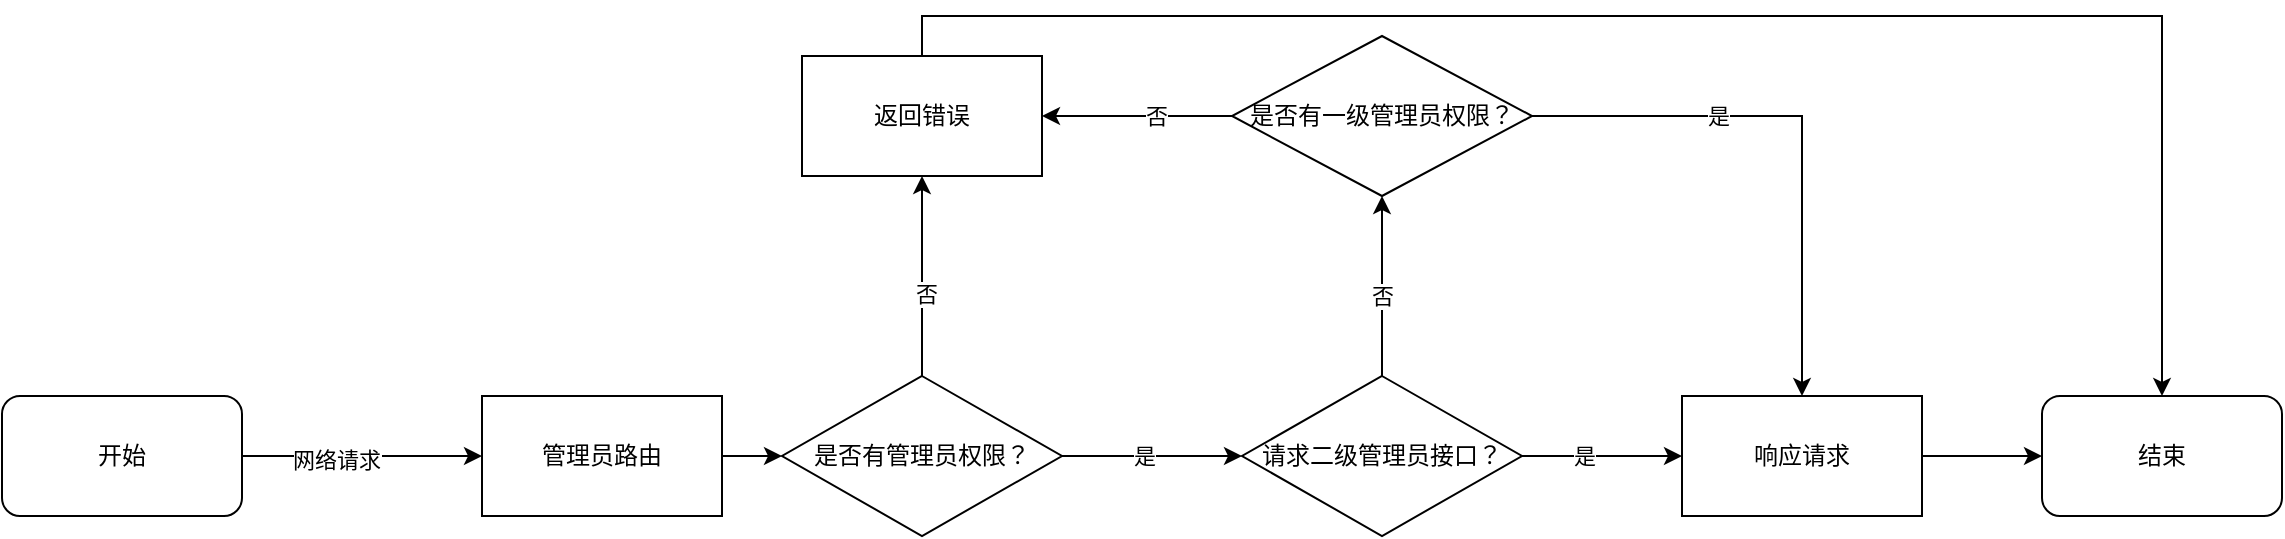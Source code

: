 <mxfile version="21.3.3" type="github">
  <diagram name="第 1 页" id="F0THL2g3M8OFkQWsks51">
    <mxGraphModel dx="1050" dy="541" grid="1" gridSize="10" guides="1" tooltips="1" connect="1" arrows="1" fold="1" page="1" pageScale="1" pageWidth="3300" pageHeight="4681" math="0" shadow="0">
      <root>
        <mxCell id="0" />
        <mxCell id="1" parent="0" />
        <mxCell id="oA53Aowzp_5HexVHrF7j-1" value="管理员路由" style="rounded=0;whiteSpace=wrap;html=1;" vertex="1" parent="1">
          <mxGeometry x="290" y="320" width="120" height="60" as="geometry" />
        </mxCell>
        <mxCell id="oA53Aowzp_5HexVHrF7j-2" value="" style="endArrow=classic;html=1;rounded=0;entryX=0;entryY=0.5;entryDx=0;entryDy=0;" edge="1" parent="1" target="oA53Aowzp_5HexVHrF7j-1">
          <mxGeometry width="50" height="50" relative="1" as="geometry">
            <mxPoint x="160" y="350" as="sourcePoint" />
            <mxPoint x="630" y="390" as="targetPoint" />
          </mxGeometry>
        </mxCell>
        <mxCell id="oA53Aowzp_5HexVHrF7j-3" value="网络请求" style="edgeLabel;html=1;align=center;verticalAlign=middle;resizable=0;points=[];" vertex="1" connectable="0" parent="oA53Aowzp_5HexVHrF7j-2">
          <mxGeometry x="-0.132" y="-2" relative="1" as="geometry">
            <mxPoint as="offset" />
          </mxGeometry>
        </mxCell>
        <mxCell id="oA53Aowzp_5HexVHrF7j-4" value="是否有管理员权限？" style="rhombus;whiteSpace=wrap;html=1;" vertex="1" parent="1">
          <mxGeometry x="440" y="310" width="140" height="80" as="geometry" />
        </mxCell>
        <mxCell id="oA53Aowzp_5HexVHrF7j-5" value="" style="endArrow=classic;html=1;rounded=0;exitX=1;exitY=0.5;exitDx=0;exitDy=0;entryX=0;entryY=0.5;entryDx=0;entryDy=0;" edge="1" parent="1" source="oA53Aowzp_5HexVHrF7j-1" target="oA53Aowzp_5HexVHrF7j-4">
          <mxGeometry width="50" height="50" relative="1" as="geometry">
            <mxPoint x="580" y="440" as="sourcePoint" />
            <mxPoint x="630" y="390" as="targetPoint" />
          </mxGeometry>
        </mxCell>
        <mxCell id="oA53Aowzp_5HexVHrF7j-6" value="" style="endArrow=classic;html=1;rounded=0;exitX=0.5;exitY=0;exitDx=0;exitDy=0;" edge="1" parent="1" source="oA53Aowzp_5HexVHrF7j-4">
          <mxGeometry width="50" height="50" relative="1" as="geometry">
            <mxPoint x="580" y="440" as="sourcePoint" />
            <mxPoint x="510" y="210" as="targetPoint" />
          </mxGeometry>
        </mxCell>
        <mxCell id="oA53Aowzp_5HexVHrF7j-7" value="否" style="edgeLabel;html=1;align=center;verticalAlign=middle;resizable=0;points=[];" vertex="1" connectable="0" parent="oA53Aowzp_5HexVHrF7j-6">
          <mxGeometry x="-0.18" y="-2" relative="1" as="geometry">
            <mxPoint as="offset" />
          </mxGeometry>
        </mxCell>
        <mxCell id="oA53Aowzp_5HexVHrF7j-29" style="edgeStyle=orthogonalEdgeStyle;rounded=0;orthogonalLoop=1;jettySize=auto;html=1;exitX=0.5;exitY=0;exitDx=0;exitDy=0;" edge="1" parent="1" source="oA53Aowzp_5HexVHrF7j-8" target="oA53Aowzp_5HexVHrF7j-22">
          <mxGeometry relative="1" as="geometry" />
        </mxCell>
        <mxCell id="oA53Aowzp_5HexVHrF7j-8" value="返回错误" style="rounded=0;whiteSpace=wrap;html=1;" vertex="1" parent="1">
          <mxGeometry x="450" y="150" width="120" height="60" as="geometry" />
        </mxCell>
        <mxCell id="oA53Aowzp_5HexVHrF7j-9" value="" style="endArrow=classic;html=1;rounded=0;exitX=1;exitY=0.5;exitDx=0;exitDy=0;" edge="1" parent="1" source="oA53Aowzp_5HexVHrF7j-4">
          <mxGeometry width="50" height="50" relative="1" as="geometry">
            <mxPoint x="690" y="420" as="sourcePoint" />
            <mxPoint x="670" y="350" as="targetPoint" />
          </mxGeometry>
        </mxCell>
        <mxCell id="oA53Aowzp_5HexVHrF7j-11" value="是" style="edgeLabel;html=1;align=center;verticalAlign=middle;resizable=0;points=[];" vertex="1" connectable="0" parent="oA53Aowzp_5HexVHrF7j-9">
          <mxGeometry x="-0.372" y="-1" relative="1" as="geometry">
            <mxPoint x="12" y="-1" as="offset" />
          </mxGeometry>
        </mxCell>
        <mxCell id="oA53Aowzp_5HexVHrF7j-25" style="edgeStyle=orthogonalEdgeStyle;rounded=0;orthogonalLoop=1;jettySize=auto;html=1;exitX=1;exitY=0.5;exitDx=0;exitDy=0;" edge="1" parent="1" source="oA53Aowzp_5HexVHrF7j-13" target="oA53Aowzp_5HexVHrF7j-21">
          <mxGeometry relative="1" as="geometry" />
        </mxCell>
        <mxCell id="oA53Aowzp_5HexVHrF7j-27" value="是" style="edgeLabel;html=1;align=center;verticalAlign=middle;resizable=0;points=[];" vertex="1" connectable="0" parent="oA53Aowzp_5HexVHrF7j-25">
          <mxGeometry x="0.26" y="1" relative="1" as="geometry">
            <mxPoint x="-20" y="1" as="offset" />
          </mxGeometry>
        </mxCell>
        <mxCell id="oA53Aowzp_5HexVHrF7j-13" value="请求二级管理员接口？" style="rhombus;whiteSpace=wrap;html=1;" vertex="1" parent="1">
          <mxGeometry x="670" y="310" width="140" height="80" as="geometry" />
        </mxCell>
        <mxCell id="oA53Aowzp_5HexVHrF7j-23" style="edgeStyle=orthogonalEdgeStyle;rounded=0;orthogonalLoop=1;jettySize=auto;html=1;exitX=1;exitY=0.5;exitDx=0;exitDy=0;" edge="1" parent="1" source="oA53Aowzp_5HexVHrF7j-14" target="oA53Aowzp_5HexVHrF7j-21">
          <mxGeometry relative="1" as="geometry" />
        </mxCell>
        <mxCell id="oA53Aowzp_5HexVHrF7j-26" value="是" style="edgeLabel;html=1;align=center;verticalAlign=middle;resizable=0;points=[];" vertex="1" connectable="0" parent="oA53Aowzp_5HexVHrF7j-23">
          <mxGeometry x="-0.328" relative="1" as="geometry">
            <mxPoint as="offset" />
          </mxGeometry>
        </mxCell>
        <mxCell id="oA53Aowzp_5HexVHrF7j-14" value="是否有一级管理员权限？" style="rhombus;whiteSpace=wrap;html=1;" vertex="1" parent="1">
          <mxGeometry x="665" y="140" width="150" height="80" as="geometry" />
        </mxCell>
        <mxCell id="oA53Aowzp_5HexVHrF7j-15" value="" style="endArrow=classic;html=1;rounded=0;exitX=0.5;exitY=0;exitDx=0;exitDy=0;entryX=0.5;entryY=1;entryDx=0;entryDy=0;" edge="1" parent="1" source="oA53Aowzp_5HexVHrF7j-13" target="oA53Aowzp_5HexVHrF7j-14">
          <mxGeometry width="50" height="50" relative="1" as="geometry">
            <mxPoint x="580" y="310" as="sourcePoint" />
            <mxPoint x="630" y="260" as="targetPoint" />
          </mxGeometry>
        </mxCell>
        <mxCell id="oA53Aowzp_5HexVHrF7j-16" value="否" style="edgeLabel;html=1;align=center;verticalAlign=middle;resizable=0;points=[];" vertex="1" connectable="0" parent="oA53Aowzp_5HexVHrF7j-15">
          <mxGeometry x="-0.375" relative="1" as="geometry">
            <mxPoint y="-12" as="offset" />
          </mxGeometry>
        </mxCell>
        <mxCell id="oA53Aowzp_5HexVHrF7j-18" value="" style="endArrow=classic;html=1;rounded=0;exitX=0;exitY=0.5;exitDx=0;exitDy=0;entryX=1;entryY=0.5;entryDx=0;entryDy=0;" edge="1" parent="1" source="oA53Aowzp_5HexVHrF7j-14" target="oA53Aowzp_5HexVHrF7j-8">
          <mxGeometry width="50" height="50" relative="1" as="geometry">
            <mxPoint x="580" y="310" as="sourcePoint" />
            <mxPoint x="630" y="260" as="targetPoint" />
          </mxGeometry>
        </mxCell>
        <mxCell id="oA53Aowzp_5HexVHrF7j-19" value="否" style="edgeLabel;html=1;align=center;verticalAlign=middle;resizable=0;points=[];" vertex="1" connectable="0" parent="oA53Aowzp_5HexVHrF7j-18">
          <mxGeometry x="-0.196" y="4" relative="1" as="geometry">
            <mxPoint y="-4" as="offset" />
          </mxGeometry>
        </mxCell>
        <mxCell id="oA53Aowzp_5HexVHrF7j-20" value="开始" style="rounded=1;whiteSpace=wrap;html=1;" vertex="1" parent="1">
          <mxGeometry x="50" y="320" width="120" height="60" as="geometry" />
        </mxCell>
        <mxCell id="oA53Aowzp_5HexVHrF7j-28" style="edgeStyle=orthogonalEdgeStyle;rounded=0;orthogonalLoop=1;jettySize=auto;html=1;exitX=1;exitY=0.5;exitDx=0;exitDy=0;" edge="1" parent="1" source="oA53Aowzp_5HexVHrF7j-21" target="oA53Aowzp_5HexVHrF7j-22">
          <mxGeometry relative="1" as="geometry" />
        </mxCell>
        <mxCell id="oA53Aowzp_5HexVHrF7j-21" value="响应请求" style="rounded=0;whiteSpace=wrap;html=1;" vertex="1" parent="1">
          <mxGeometry x="890" y="320" width="120" height="60" as="geometry" />
        </mxCell>
        <mxCell id="oA53Aowzp_5HexVHrF7j-22" value="结束" style="rounded=1;whiteSpace=wrap;html=1;" vertex="1" parent="1">
          <mxGeometry x="1070" y="320" width="120" height="60" as="geometry" />
        </mxCell>
      </root>
    </mxGraphModel>
  </diagram>
</mxfile>
